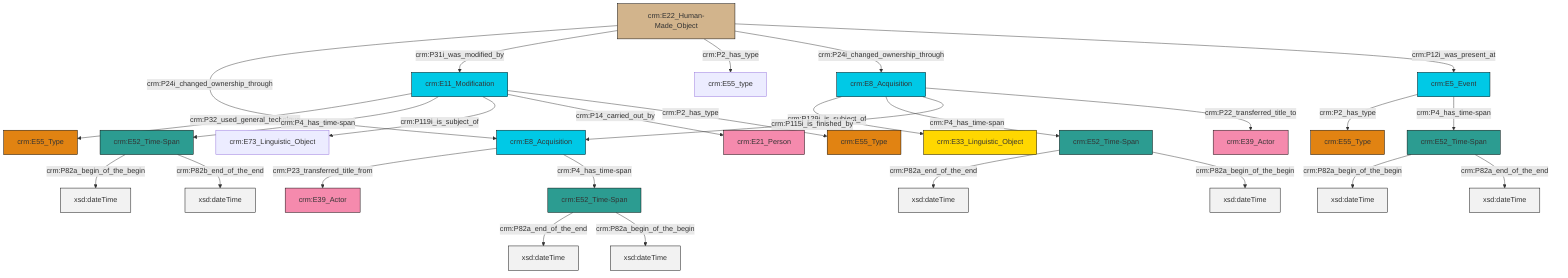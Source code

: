 graph TD
classDef Literal fill:#f2f2f2,stroke:#000000;
classDef CRM_Entity fill:#FFFFFF,stroke:#000000;
classDef Temporal_Entity fill:#00C9E6, stroke:#000000;
classDef Type fill:#E18312, stroke:#000000;
classDef Time-Span fill:#2C9C91, stroke:#000000;
classDef Appellation fill:#FFEB7F, stroke:#000000;
classDef Place fill:#008836, stroke:#000000;
classDef Persistent_Item fill:#B266B2, stroke:#000000;
classDef Conceptual_Object fill:#FFD700, stroke:#000000;
classDef Physical_Thing fill:#D2B48C, stroke:#000000;
classDef Actor fill:#f58aad, stroke:#000000;
classDef PC_Classes fill:#4ce600, stroke:#000000;
classDef Multi fill:#cccccc,stroke:#000000;

0["crm:E22_Human-Made_Object"]:::Physical_Thing -->|crm:P24i_changed_ownership_through| 1["crm:E8_Acquisition"]:::Temporal_Entity
2["crm:E11_Modification"]:::Temporal_Entity -->|crm:P32_used_general_technique| 3["crm:E55_Type"]:::Type
6["crm:E5_Event"]:::Temporal_Entity -->|crm:P2_has_type| 7["crm:E55_Type"]:::Type
8["crm:E8_Acquisition"]:::Temporal_Entity -->|crm:P129i_is_subject_of| 9["crm:E33_Linguistic_Object"]:::Conceptual_Object
10["crm:E52_Time-Span"]:::Time-Span -->|crm:P82a_end_of_the_end| 11[xsd:dateTime]:::Literal
8["crm:E8_Acquisition"]:::Temporal_Entity -->|crm:P4_has_time-span| 13["crm:E52_Time-Span"]:::Time-Span
13["crm:E52_Time-Span"]:::Time-Span -->|crm:P82a_end_of_the_end| 14[xsd:dateTime]:::Literal
1["crm:E8_Acquisition"]:::Temporal_Entity -->|crm:P23_transferred_title_from| 15["crm:E39_Actor"]:::Actor
0["crm:E22_Human-Made_Object"]:::Physical_Thing -->|crm:P31i_was_modified_by| 2["crm:E11_Modification"]:::Temporal_Entity
10["crm:E52_Time-Span"]:::Time-Span -->|crm:P82a_begin_of_the_begin| 20[xsd:dateTime]:::Literal
8["crm:E8_Acquisition"]:::Temporal_Entity -->|crm:P115i_is_finished_by| 1["crm:E8_Acquisition"]:::Temporal_Entity
17["crm:E52_Time-Span"]:::Time-Span -->|crm:P82a_begin_of_the_begin| 23[xsd:dateTime]:::Literal
17["crm:E52_Time-Span"]:::Time-Span -->|crm:P82b_end_of_the_end| 24[xsd:dateTime]:::Literal
0["crm:E22_Human-Made_Object"]:::Physical_Thing -->|crm:P2_has_type| 21["crm:E55_type"]:::Default
6["crm:E5_Event"]:::Temporal_Entity -->|crm:P4_has_time-span| 4["crm:E52_Time-Span"]:::Time-Span
4["crm:E52_Time-Span"]:::Time-Span -->|crm:P82a_begin_of_the_begin| 30[xsd:dateTime]:::Literal
4["crm:E52_Time-Span"]:::Time-Span -->|crm:P82a_end_of_the_end| 34[xsd:dateTime]:::Literal
2["crm:E11_Modification"]:::Temporal_Entity -->|crm:P4_has_time-span| 17["crm:E52_Time-Span"]:::Time-Span
2["crm:E11_Modification"]:::Temporal_Entity -->|crm:P119i_is_subject_of| 36["crm:E73_Linguistic_Object"]:::Default
1["crm:E8_Acquisition"]:::Temporal_Entity -->|crm:P4_has_time-span| 10["crm:E52_Time-Span"]:::Time-Span
13["crm:E52_Time-Span"]:::Time-Span -->|crm:P82a_begin_of_the_begin| 39[xsd:dateTime]:::Literal
2["crm:E11_Modification"]:::Temporal_Entity -->|crm:P14_carried_out_by| 31["crm:E21_Person"]:::Actor
2["crm:E11_Modification"]:::Temporal_Entity -->|crm:P2_has_type| 26["crm:E55_Type"]:::Type
8["crm:E8_Acquisition"]:::Temporal_Entity -->|crm:P22_transferred_title_to| 40["crm:E39_Actor"]:::Actor
0["crm:E22_Human-Made_Object"]:::Physical_Thing -->|crm:P24i_changed_ownership_through| 8["crm:E8_Acquisition"]:::Temporal_Entity
0["crm:E22_Human-Made_Object"]:::Physical_Thing -->|crm:P12i_was_present_at| 6["crm:E5_Event"]:::Temporal_Entity